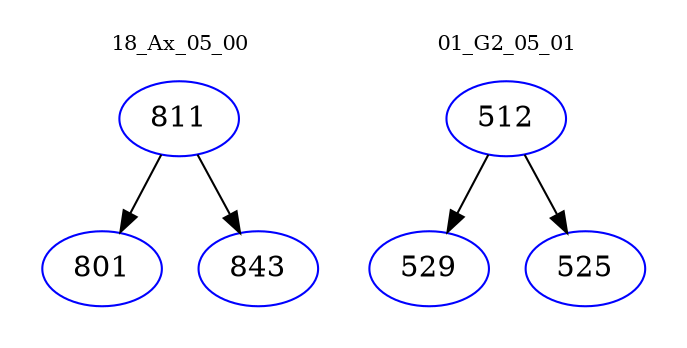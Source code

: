 digraph{
subgraph cluster_0 {
color = white
label = "18_Ax_05_00";
fontsize=10;
T0_811 [label="811", color="blue"]
T0_811 -> T0_801 [color="black"]
T0_801 [label="801", color="blue"]
T0_811 -> T0_843 [color="black"]
T0_843 [label="843", color="blue"]
}
subgraph cluster_1 {
color = white
label = "01_G2_05_01";
fontsize=10;
T1_512 [label="512", color="blue"]
T1_512 -> T1_529 [color="black"]
T1_529 [label="529", color="blue"]
T1_512 -> T1_525 [color="black"]
T1_525 [label="525", color="blue"]
}
}
